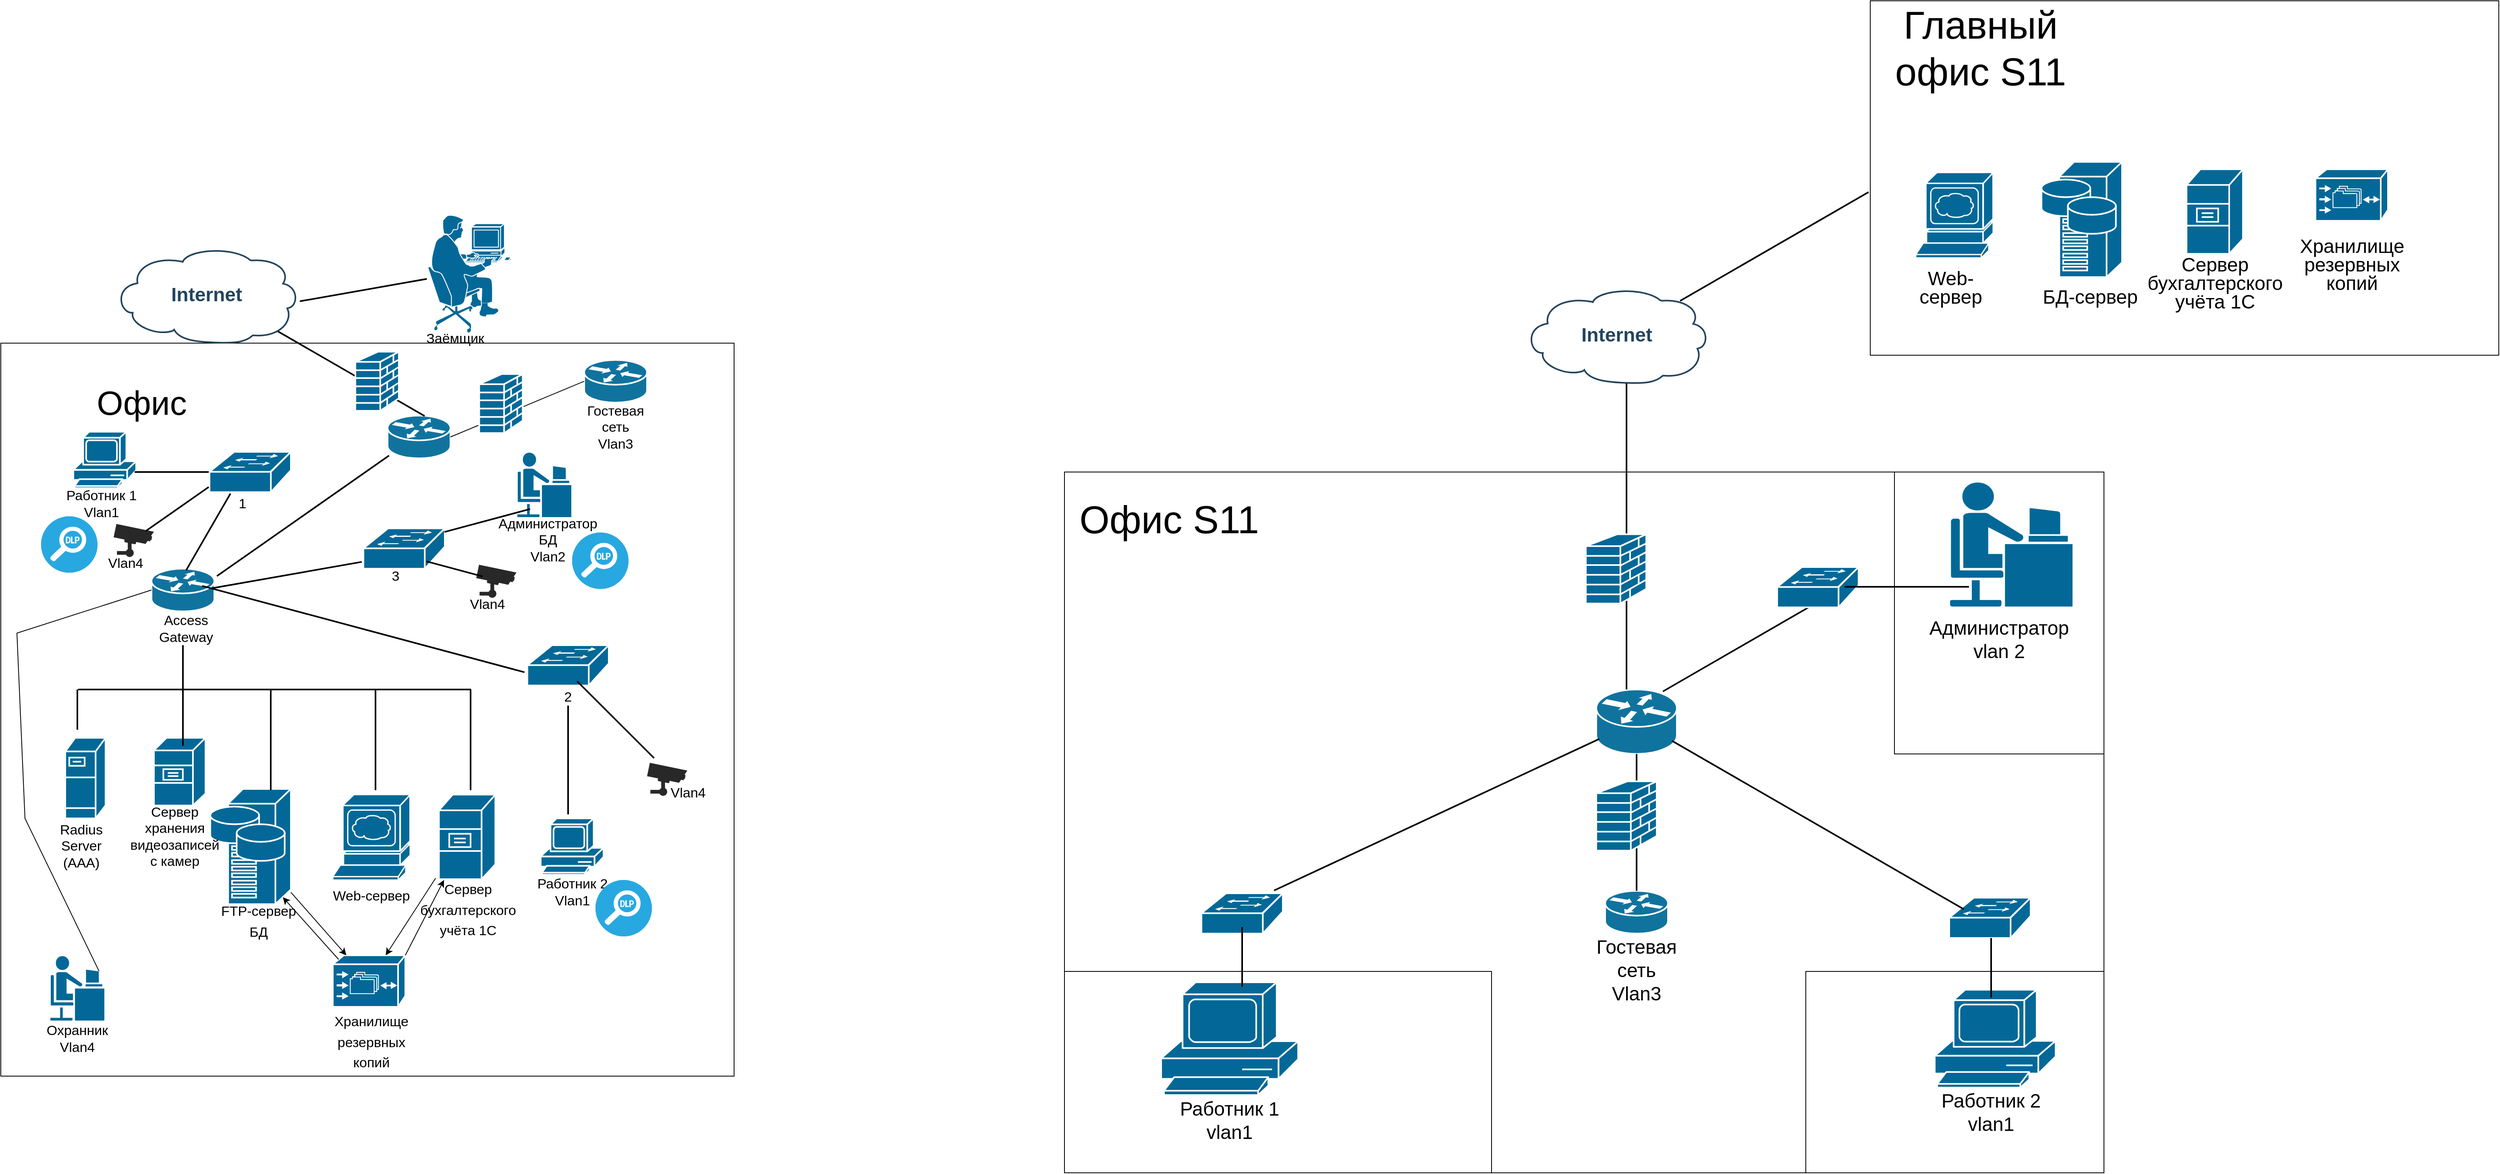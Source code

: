 <mxfile version="21.2.9" type="github">
  <diagram id="6a731a19-8d31-9384-78a2-239565b7b9f0" name="Page-1">
    <mxGraphModel dx="2158" dy="2709" grid="1" gridSize="10" guides="1" tooltips="1" connect="1" arrows="1" fold="1" page="1" pageScale="1" pageWidth="827" pageHeight="1169" background="none" math="0" shadow="0">
      <root>
        <mxCell id="0" />
        <mxCell id="1" parent="0" />
        <mxCell id="lP0xC-G9esosrG4WnK02-2211" value="" style="rounded=0;whiteSpace=wrap;html=1;" vertex="1" parent="1">
          <mxGeometry x="2210" y="530" width="1290" height="870" as="geometry" />
        </mxCell>
        <mxCell id="FBBcUjEUcP34U0jMtz23-2259" value="" style="whiteSpace=wrap;html=1;aspect=fixed;" parent="1" vertex="1">
          <mxGeometry x="890" y="370" width="910" height="910" as="geometry" />
        </mxCell>
        <mxCell id="2109" value="Internet" style="shape=mxgraph.cisco.storage.cloud;html=1;dashed=0;strokeColor=#23445D;fillColor=#ffffff;strokeWidth=2;fontFamily=Helvetica;fontSize=24;fontColor=#23445D;align=center;fontStyle=1" parent="1" vertex="1">
          <mxGeometry x="1030" y="250" width="230" height="120" as="geometry" />
        </mxCell>
        <mxCell id="2138" value="" style="shape=mxgraph.cisco.routers.router;html=1;dashed=0;fillColor=#10739E;strokeColor=#ffffff;strokeWidth=2;verticalLabelPosition=bottom;verticalAlign=top;fontFamily=Helvetica;fontSize=36;fontColor=#FFB366" parent="1" vertex="1">
          <mxGeometry x="1370" y="460" width="78" height="53" as="geometry" />
        </mxCell>
        <mxCell id="FBBcUjEUcP34U0jMtz23-2260" value="&lt;font style=&quot;font-size: 42px;&quot;&gt;Офис&lt;/font&gt;" style="text;html=1;strokeColor=none;fillColor=none;align=center;verticalAlign=middle;whiteSpace=wrap;rounded=0;" parent="1" vertex="1">
          <mxGeometry x="930" y="420" width="270" height="50" as="geometry" />
        </mxCell>
        <mxCell id="FBBcUjEUcP34U0jMtz23-2261" value="&lt;p style=&quot;line-height: 40%;&quot;&gt;&lt;font style=&quot;font-size: 17px;&quot;&gt;FTP-сервер&lt;br&gt;БД&lt;/font&gt;&lt;/p&gt;" style="text;html=1;strokeColor=none;fillColor=none;align=center;verticalAlign=middle;whiteSpace=wrap;rounded=0;fontSize=42;" parent="1" vertex="1">
          <mxGeometry x="1150" y="1050" width="120" height="67" as="geometry" />
        </mxCell>
        <mxCell id="FBBcUjEUcP34U0jMtz23-2262" value="" style="shape=mxgraph.cisco.servers.storage_server;sketch=0;html=1;pointerEvents=1;dashed=0;fillColor=#036897;strokeColor=#ffffff;strokeWidth=2;verticalLabelPosition=bottom;verticalAlign=top;align=center;outlineConnect=0;fontSize=17;" parent="1" vertex="1">
          <mxGeometry x="1150" y="923.5" width="100" height="143" as="geometry" />
        </mxCell>
        <mxCell id="FBBcUjEUcP34U0jMtz23-2263" value="" style="line;strokeWidth=2;direction=south;html=1;fontSize=17;rotation=-60;" parent="1" vertex="1">
          <mxGeometry x="1320" y="303" width="10" height="210" as="geometry" />
        </mxCell>
        <mxCell id="FBBcUjEUcP34U0jMtz23-2264" value="" style="shape=mxgraph.cisco.computers_and_peripherals.pc;sketch=0;html=1;pointerEvents=1;dashed=0;fillColor=#036897;strokeColor=#ffffff;strokeWidth=2;verticalLabelPosition=bottom;verticalAlign=top;align=center;outlineConnect=0;fontSize=17;" parent="1" vertex="1">
          <mxGeometry x="980" y="480" width="78" height="70" as="geometry" />
        </mxCell>
        <mxCell id="FBBcUjEUcP34U0jMtz23-2265" value="Работник 1&lt;br&gt;Vlan1" style="text;html=1;strokeColor=none;fillColor=none;align=center;verticalAlign=middle;whiteSpace=wrap;rounded=0;fontSize=17;" parent="1" vertex="1">
          <mxGeometry x="970" y="555" width="90" height="30" as="geometry" />
        </mxCell>
        <mxCell id="FBBcUjEUcP34U0jMtz23-2269" value="1" style="text;html=1;strokeColor=none;fillColor=none;align=center;verticalAlign=middle;whiteSpace=wrap;rounded=0;fontSize=17;" parent="1" vertex="1">
          <mxGeometry x="1160" y="555" width="60" height="30" as="geometry" />
        </mxCell>
        <mxCell id="FBBcUjEUcP34U0jMtz23-2270" value="Access Gateway" style="text;html=1;strokeColor=none;fillColor=none;align=center;verticalAlign=middle;whiteSpace=wrap;rounded=0;fontSize=17;" parent="1" vertex="1">
          <mxGeometry x="1090" y="710" width="60" height="30" as="geometry" />
        </mxCell>
        <mxCell id="FBBcUjEUcP34U0jMtz23-2271" value="Radius Server (AAA)" style="text;html=1;strokeColor=none;fillColor=none;align=center;verticalAlign=middle;whiteSpace=wrap;rounded=0;fontSize=17;" parent="1" vertex="1">
          <mxGeometry x="960" y="980" width="60" height="30" as="geometry" />
        </mxCell>
        <mxCell id="FBBcUjEUcP34U0jMtz23-2273" value="" style="shape=mxgraph.cisco.servers.fileserver;sketch=0;html=1;pointerEvents=1;dashed=0;fillColor=#036897;strokeColor=#ffffff;strokeWidth=2;verticalLabelPosition=bottom;verticalAlign=top;align=center;outlineConnect=0;fontSize=17;" parent="1" vertex="1">
          <mxGeometry x="970" y="860" width="50" height="100" as="geometry" />
        </mxCell>
        <mxCell id="FBBcUjEUcP34U0jMtz23-2274" value="" style="shape=mxgraph.cisco.computers_and_peripherals.pc;sketch=0;html=1;pointerEvents=1;dashed=0;fillColor=#036897;strokeColor=#ffffff;strokeWidth=2;verticalLabelPosition=bottom;verticalAlign=top;align=center;outlineConnect=0;fontSize=17;" parent="1" vertex="1">
          <mxGeometry x="1560" y="960" width="78" height="70" as="geometry" />
        </mxCell>
        <mxCell id="FBBcUjEUcP34U0jMtz23-2275" value="Работник 2&lt;br&gt;Vlan1" style="text;html=1;strokeColor=none;fillColor=none;align=center;verticalAlign=middle;whiteSpace=wrap;rounded=0;fontSize=17;" parent="1" vertex="1">
          <mxGeometry x="1553.5" y="1036.5" width="91" height="30" as="geometry" />
        </mxCell>
        <mxCell id="FBBcUjEUcP34U0jMtz23-2277" value="" style="line;strokeWidth=2;direction=south;html=1;fontSize=17;rotation=-90;" parent="1" vertex="1">
          <mxGeometry x="1076" y="480" width="60" height="100" as="geometry" />
        </mxCell>
        <mxCell id="FBBcUjEUcP34U0jMtz23-2278" value="" style="line;strokeWidth=2;direction=south;html=1;fontSize=17;rotation=0;" parent="1" vertex="1">
          <mxGeometry x="1111" y="745" width="10" height="55" as="geometry" />
        </mxCell>
        <mxCell id="FBBcUjEUcP34U0jMtz23-2279" value="" style="line;strokeWidth=2;direction=south;html=1;fontSize=17;rotation=-90;" parent="1" vertex="1">
          <mxGeometry x="1224.75" y="556.25" width="10" height="487.5" as="geometry" />
        </mxCell>
        <mxCell id="FBBcUjEUcP34U0jMtz23-2280" value="" style="line;strokeWidth=2;direction=south;html=1;fontSize=17;rotation=0;" parent="1" vertex="1">
          <mxGeometry x="980" y="800" width="10" height="50" as="geometry" />
        </mxCell>
        <mxCell id="FBBcUjEUcP34U0jMtz23-2281" value="" style="line;strokeWidth=2;direction=south;html=1;fontSize=17;rotation=0;" parent="1" vertex="1">
          <mxGeometry x="1220" y="800" width="10" height="125" as="geometry" />
        </mxCell>
        <mxCell id="FBBcUjEUcP34U0jMtz23-2282" value="" style="shape=mxgraph.cisco.routers.router;html=1;dashed=0;fillColor=#10739E;strokeColor=#ffffff;strokeWidth=2;verticalLabelPosition=bottom;verticalAlign=top;fontFamily=Helvetica;fontSize=36;fontColor=#FFB366" parent="1" vertex="1">
          <mxGeometry x="1077" y="650" width="78" height="53" as="geometry" />
        </mxCell>
        <mxCell id="FBBcUjEUcP34U0jMtz23-2286" value="" style="shape=mxgraph.cisco.switches.workgroup_switch;sketch=0;html=1;pointerEvents=1;dashed=0;fillColor=#036897;strokeColor=#ffffff;strokeWidth=2;verticalLabelPosition=bottom;verticalAlign=top;align=center;outlineConnect=0;fontSize=17;" parent="1" vertex="1">
          <mxGeometry x="1149" y="505" width="101" height="50" as="geometry" />
        </mxCell>
        <mxCell id="FBBcUjEUcP34U0jMtz23-2287" value="" style="shape=mxgraph.cisco.switches.workgroup_switch;sketch=0;html=1;pointerEvents=1;dashed=0;fillColor=#036897;strokeColor=#ffffff;strokeWidth=2;verticalLabelPosition=bottom;verticalAlign=top;align=center;outlineConnect=0;fontSize=17;" parent="1" vertex="1">
          <mxGeometry x="1543.5" y="745" width="101" height="50" as="geometry" />
        </mxCell>
        <mxCell id="FBBcUjEUcP34U0jMtz23-2288" value="" style="line;strokeWidth=2;direction=south;html=1;fontSize=17;rotation=0;" parent="1" vertex="1">
          <mxGeometry x="1589" y="820" width="10" height="135" as="geometry" />
        </mxCell>
        <mxCell id="FBBcUjEUcP34U0jMtz23-2290" value="2" style="text;html=1;strokeColor=none;fillColor=none;align=center;verticalAlign=middle;whiteSpace=wrap;rounded=0;fontSize=17;" parent="1" vertex="1">
          <mxGeometry x="1564" y="795" width="60" height="30" as="geometry" />
        </mxCell>
        <mxCell id="FBBcUjEUcP34U0jMtz23-2291" value="" style="line;strokeWidth=2;direction=south;html=1;fontSize=17;rotation=-75;" parent="1" vertex="1">
          <mxGeometry x="1334.92" y="517.96" width="10" height="414.08" as="geometry" />
        </mxCell>
        <mxCell id="FBBcUjEUcP34U0jMtz23-2292" value="" style="line;strokeWidth=2;direction=south;html=1;fontSize=17;rotation=30;" parent="1" vertex="1">
          <mxGeometry x="1142.5" y="549.33" width="10" height="110" as="geometry" />
        </mxCell>
        <mxCell id="FBBcUjEUcP34U0jMtz23-2293" value="" style="line;strokeWidth=2;direction=south;html=1;fontSize=17;rotation=-125;" parent="1" vertex="1">
          <mxGeometry x="1260" y="454" width="10" height="260.81" as="geometry" />
        </mxCell>
        <mxCell id="FBBcUjEUcP34U0jMtz23-2294" value="" style="shape=mxgraph.cisco.people.androgenous_person;sketch=0;html=1;pointerEvents=1;dashed=0;fillColor=#036897;strokeColor=#ffffff;strokeWidth=2;verticalLabelPosition=bottom;verticalAlign=top;align=center;outlineConnect=0;fontSize=17;" parent="1" vertex="1">
          <mxGeometry x="1530" y="505" width="69" height="82" as="geometry" />
        </mxCell>
        <mxCell id="FBBcUjEUcP34U0jMtz23-2295" value="Администратор БД&lt;br&gt;Vlan2" style="text;html=1;strokeColor=none;fillColor=none;align=center;verticalAlign=middle;whiteSpace=wrap;rounded=0;fontSize=17;" parent="1" vertex="1">
          <mxGeometry x="1539" y="600" width="60" height="30" as="geometry" />
        </mxCell>
        <mxCell id="FBBcUjEUcP34U0jMtz23-2296" value="" style="shape=mxgraph.cisco.switches.workgroup_switch;sketch=0;html=1;pointerEvents=1;dashed=0;fillColor=#036897;strokeColor=#ffffff;strokeWidth=2;verticalLabelPosition=bottom;verticalAlign=top;align=center;outlineConnect=0;fontSize=17;" parent="1" vertex="1">
          <mxGeometry x="1340" y="600" width="101" height="50" as="geometry" />
        </mxCell>
        <mxCell id="FBBcUjEUcP34U0jMtz23-2297" value="" style="line;strokeWidth=2;direction=south;html=1;fontSize=17;rotation=75;" parent="1" vertex="1">
          <mxGeometry x="1483.71" y="535.17" width="20" height="110" as="geometry" />
        </mxCell>
        <mxCell id="FBBcUjEUcP34U0jMtz23-2298" value="" style="line;strokeWidth=2;direction=south;html=1;fontSize=17;rotation=80;" parent="1" vertex="1">
          <mxGeometry x="1239.39" y="563.05" width="10" height="190" as="geometry" />
        </mxCell>
        <mxCell id="FBBcUjEUcP34U0jMtz23-2300" value="3" style="text;html=1;strokeColor=none;fillColor=none;align=center;verticalAlign=middle;whiteSpace=wrap;rounded=0;fontSize=17;" parent="1" vertex="1">
          <mxGeometry x="1350" y="645.17" width="60" height="30" as="geometry" />
        </mxCell>
        <mxCell id="FBBcUjEUcP34U0jMtz23-2301" value="" style="shape=mxgraph.cisco.people.pc_man;sketch=0;html=1;pointerEvents=1;dashed=0;fillColor=#036897;strokeColor=#ffffff;strokeWidth=2;verticalLabelPosition=bottom;verticalAlign=top;align=center;outlineConnect=0;fontSize=17;" parent="1" vertex="1">
          <mxGeometry x="1420" y="210" width="104" height="149" as="geometry" />
        </mxCell>
        <mxCell id="FBBcUjEUcP34U0jMtz23-2302" value="Заёмщик" style="text;html=1;strokeColor=none;fillColor=none;align=center;verticalAlign=middle;whiteSpace=wrap;rounded=0;fontSize=17;" parent="1" vertex="1">
          <mxGeometry x="1423.71" y="350" width="60" height="30" as="geometry" />
        </mxCell>
        <mxCell id="FBBcUjEUcP34U0jMtz23-2304" value="" style="line;strokeWidth=2;direction=south;html=1;fontSize=17;rotation=80;" parent="1" vertex="1">
          <mxGeometry x="1334.92" y="224.13" width="10" height="160" as="geometry" />
        </mxCell>
        <mxCell id="FBBcUjEUcP34U0jMtz23-2306" value="&lt;p style=&quot;line-height: 40%;&quot;&gt;&lt;font style=&quot;font-size: 17px;&quot;&gt;Web-сервер&lt;/font&gt;&lt;/p&gt;" style="text;html=1;strokeColor=none;fillColor=none;align=center;verticalAlign=middle;whiteSpace=wrap;rounded=0;fontSize=42;" parent="1" vertex="1">
          <mxGeometry x="1290" y="1018" width="120" height="67" as="geometry" />
        </mxCell>
        <mxCell id="FBBcUjEUcP34U0jMtz23-2307" value="" style="line;strokeWidth=2;direction=south;html=1;fontSize=17;rotation=0;" parent="1" vertex="1">
          <mxGeometry x="1350" y="800" width="10" height="125" as="geometry" />
        </mxCell>
        <mxCell id="FBBcUjEUcP34U0jMtz23-2308" value="" style="shape=mxgraph.cisco.storage.cisco_file_engine;sketch=0;html=1;pointerEvents=1;dashed=0;fillColor=#036897;strokeColor=#ffffff;strokeWidth=2;verticalLabelPosition=bottom;verticalAlign=top;align=center;outlineConnect=0;fontSize=17;" parent="1" vertex="1">
          <mxGeometry x="1302" y="1130" width="90" height="64" as="geometry" />
        </mxCell>
        <mxCell id="FBBcUjEUcP34U0jMtz23-2309" value="&lt;p style=&quot;line-height: 40%;&quot;&gt;&lt;span style=&quot;font-size: 17px;&quot;&gt;Хранилище резервных копий&lt;/span&gt;&lt;/p&gt;" style="text;html=1;strokeColor=none;fillColor=none;align=center;verticalAlign=middle;whiteSpace=wrap;rounded=0;fontSize=42;" parent="1" vertex="1">
          <mxGeometry x="1290" y="1200" width="120" height="67" as="geometry" />
        </mxCell>
        <mxCell id="FBBcUjEUcP34U0jMtz23-2310" value="" style="shape=mxgraph.cisco.servers.www_server;sketch=0;html=1;pointerEvents=1;dashed=0;fillColor=#036897;strokeColor=#ffffff;strokeWidth=2;verticalLabelPosition=bottom;verticalAlign=top;align=center;outlineConnect=0;fontSize=17;" parent="1" vertex="1">
          <mxGeometry x="1302" y="930.5" width="96" height="106" as="geometry" />
        </mxCell>
        <mxCell id="FBBcUjEUcP34U0jMtz23-2311" value="" style="shape=mxgraph.cisco.servers.file_server;sketch=0;html=1;pointerEvents=1;dashed=0;fillColor=#036897;strokeColor=#ffffff;strokeWidth=2;verticalLabelPosition=bottom;verticalAlign=top;align=center;outlineConnect=0;fontSize=17;" parent="1" vertex="1">
          <mxGeometry x="1433.71" y="930.5" width="70" height="105" as="geometry" />
        </mxCell>
        <mxCell id="FBBcUjEUcP34U0jMtz23-2312" value="&lt;p style=&quot;line-height: 40%;&quot;&gt;&lt;font style=&quot;font-size: 17px;&quot;&gt;Сервер бухгалтерского учёта 1С&lt;/font&gt;&lt;/p&gt;" style="text;html=1;strokeColor=none;fillColor=none;align=center;verticalAlign=middle;whiteSpace=wrap;rounded=0;fontSize=42;" parent="1" vertex="1">
          <mxGeometry x="1410" y="1036.5" width="120" height="67" as="geometry" />
        </mxCell>
        <mxCell id="FBBcUjEUcP34U0jMtz23-2313" value="" style="line;strokeWidth=2;direction=south;html=1;fontSize=17;rotation=0;" parent="1" vertex="1">
          <mxGeometry x="1468" y="800" width="10" height="125" as="geometry" />
        </mxCell>
        <mxCell id="FBBcUjEUcP34U0jMtz23-2318" value="" style="endArrow=classic;html=1;rounded=0;fontSize=17;exitX=0.08;exitY=0.08;exitDx=0;exitDy=0;exitPerimeter=0;entryX=0.9;entryY=0.94;entryDx=0;entryDy=0;entryPerimeter=0;" parent="1" source="FBBcUjEUcP34U0jMtz23-2308" target="FBBcUjEUcP34U0jMtz23-2262" edge="1">
          <mxGeometry width="50" height="50" relative="1" as="geometry">
            <mxPoint x="1220" y="960" as="sourcePoint" />
            <mxPoint x="1270" y="910" as="targetPoint" />
          </mxGeometry>
        </mxCell>
        <mxCell id="FBBcUjEUcP34U0jMtz23-2319" value="" style="endArrow=classic;html=1;rounded=0;fontSize=17;" parent="1" source="FBBcUjEUcP34U0jMtz23-2262" target="FBBcUjEUcP34U0jMtz23-2308" edge="1">
          <mxGeometry width="50" height="50" relative="1" as="geometry">
            <mxPoint x="1319.2" y="1145.12" as="sourcePoint" />
            <mxPoint x="1250.0" y="1067.92" as="targetPoint" />
          </mxGeometry>
        </mxCell>
        <mxCell id="FBBcUjEUcP34U0jMtz23-2321" value="" style="endArrow=classic;html=1;rounded=0;fontSize=17;exitX=1;exitY=0;exitDx=0;exitDy=0;exitPerimeter=0;entryX=0.25;entryY=0;entryDx=0;entryDy=0;" parent="1" source="FBBcUjEUcP34U0jMtz23-2308" target="FBBcUjEUcP34U0jMtz23-2312" edge="1">
          <mxGeometry width="50" height="50" relative="1" as="geometry">
            <mxPoint x="1220" y="960" as="sourcePoint" />
            <mxPoint x="1270" y="910" as="targetPoint" />
          </mxGeometry>
        </mxCell>
        <mxCell id="FBBcUjEUcP34U0jMtz23-2322" value="" style="endArrow=classic;html=1;rounded=0;fontSize=17;exitX=0.163;exitY=-0.034;exitDx=0;exitDy=0;exitPerimeter=0;" parent="1" source="FBBcUjEUcP34U0jMtz23-2312" target="FBBcUjEUcP34U0jMtz23-2308" edge="1">
          <mxGeometry width="50" height="50" relative="1" as="geometry">
            <mxPoint x="1220" y="960" as="sourcePoint" />
            <mxPoint x="1380" y="1120" as="targetPoint" />
          </mxGeometry>
        </mxCell>
        <mxCell id="TevSWxWTR0fjXybaBGyr-2138" value="" style="shape=mxgraph.cisco.security.firewall;sketch=0;html=1;pointerEvents=1;dashed=0;fillColor=#036897;strokeColor=#ffffff;strokeWidth=2;verticalLabelPosition=bottom;verticalAlign=top;align=center;outlineConnect=0;" parent="1" vertex="1">
          <mxGeometry x="1330" y="380.67" width="54" height="73.33" as="geometry" />
        </mxCell>
        <mxCell id="TevSWxWTR0fjXybaBGyr-2139" value="" style="shape=mxgraph.cisco.routers.router;html=1;dashed=0;fillColor=#10739E;strokeColor=#ffffff;strokeWidth=2;verticalLabelPosition=bottom;verticalAlign=top;fontFamily=Helvetica;fontSize=36;fontColor=#FFB366" parent="1" vertex="1">
          <mxGeometry x="1614" y="390.83" width="78" height="53" as="geometry" />
        </mxCell>
        <mxCell id="TevSWxWTR0fjXybaBGyr-2140" value="Гостевая сеть&lt;br&gt;Vlan3" style="text;html=1;strokeColor=none;fillColor=none;align=center;verticalAlign=middle;whiteSpace=wrap;rounded=0;fontSize=17;" parent="1" vertex="1">
          <mxGeometry x="1608" y="460" width="90" height="30" as="geometry" />
        </mxCell>
        <mxCell id="TevSWxWTR0fjXybaBGyr-2142" value="" style="endArrow=none;html=1;rounded=0;entryX=0;entryY=0.5;entryDx=0;entryDy=0;entryPerimeter=0;exitX=1;exitY=0.5;exitDx=0;exitDy=0;exitPerimeter=0;" parent="1" source="2138" target="TevSWxWTR0fjXybaBGyr-2139" edge="1">
          <mxGeometry width="50" height="50" relative="1" as="geometry">
            <mxPoint x="1200" y="700" as="sourcePoint" />
            <mxPoint x="1250" y="650" as="targetPoint" />
          </mxGeometry>
        </mxCell>
        <mxCell id="TevSWxWTR0fjXybaBGyr-2143" value="" style="shape=mxgraph.cisco.people.androgenous_person;sketch=0;html=1;pointerEvents=1;dashed=0;fillColor=#036897;strokeColor=#ffffff;strokeWidth=2;verticalLabelPosition=bottom;verticalAlign=top;align=center;outlineConnect=0;" parent="1" vertex="1">
          <mxGeometry x="950.5" y="1130" width="69" height="82" as="geometry" />
        </mxCell>
        <mxCell id="TevSWxWTR0fjXybaBGyr-2144" value="Охранник&lt;br&gt;Vlan4" style="text;html=1;strokeColor=none;fillColor=none;align=center;verticalAlign=middle;whiteSpace=wrap;rounded=0;fontSize=17;" parent="1" vertex="1">
          <mxGeometry x="940" y="1218.5" width="90" height="30" as="geometry" />
        </mxCell>
        <mxCell id="TevSWxWTR0fjXybaBGyr-2145" value="" style="fillColor=#28A8E0;verticalLabelPosition=bottom;sketch=0;html=1;strokeColor=#ffffff;verticalAlign=top;align=center;points=[[0.145,0.145,0],[0.5,0,0],[0.855,0.145,0],[1,0.5,0],[0.855,0.855,0],[0.5,1,0],[0.145,0.855,0],[0,0.5,0]];pointerEvents=1;shape=mxgraph.cisco_safe.compositeIcon;bgIcon=ellipse;resIcon=mxgraph.cisco_safe.capability.data_loss_prevention;" parent="1" vertex="1">
          <mxGeometry x="940" y="585" width="70" height="70" as="geometry" />
        </mxCell>
        <mxCell id="TevSWxWTR0fjXybaBGyr-2146" value="" style="fillColor=#28A8E0;verticalLabelPosition=bottom;sketch=0;html=1;strokeColor=#ffffff;verticalAlign=top;align=center;points=[[0.145,0.145,0],[0.5,0,0],[0.855,0.145,0],[1,0.5,0],[0.855,0.855,0],[0.5,1,0],[0.145,0.855,0],[0,0.5,0]];pointerEvents=1;shape=mxgraph.cisco_safe.compositeIcon;bgIcon=ellipse;resIcon=mxgraph.cisco_safe.capability.data_loss_prevention;" parent="1" vertex="1">
          <mxGeometry x="1599" y="605.17" width="70" height="70" as="geometry" />
        </mxCell>
        <mxCell id="TevSWxWTR0fjXybaBGyr-2147" value="" style="fillColor=#28A8E0;verticalLabelPosition=bottom;sketch=0;html=1;strokeColor=#ffffff;verticalAlign=top;align=center;points=[[0.145,0.145,0],[0.5,0,0],[0.855,0.145,0],[1,0.5,0],[0.855,0.855,0],[0.5,1,0],[0.145,0.855,0],[0,0.5,0]];pointerEvents=1;shape=mxgraph.cisco_safe.compositeIcon;bgIcon=ellipse;resIcon=mxgraph.cisco_safe.capability.data_loss_prevention;" parent="1" vertex="1">
          <mxGeometry x="1628" y="1036.5" width="70" height="70" as="geometry" />
        </mxCell>
        <mxCell id="TevSWxWTR0fjXybaBGyr-2148" value="" style="verticalLabelPosition=bottom;sketch=0;html=1;fillColor=#282828;strokeColor=none;verticalAlign=top;pointerEvents=1;align=center;shape=mxgraph.cisco_safe.technology_icons.icon10;" parent="1" vertex="1">
          <mxGeometry x="1030" y="594.5" width="50" height="41" as="geometry" />
        </mxCell>
        <mxCell id="TevSWxWTR0fjXybaBGyr-2149" value="" style="verticalLabelPosition=bottom;sketch=0;html=1;fillColor=#282828;strokeColor=none;verticalAlign=top;pointerEvents=1;align=center;shape=mxgraph.cisco_safe.technology_icons.icon10;" parent="1" vertex="1">
          <mxGeometry x="1692" y="891.04" width="50" height="41" as="geometry" />
        </mxCell>
        <mxCell id="TevSWxWTR0fjXybaBGyr-2150" value="" style="verticalLabelPosition=bottom;sketch=0;html=1;fillColor=#282828;strokeColor=none;verticalAlign=top;pointerEvents=1;align=center;shape=mxgraph.cisco_safe.technology_icons.icon10;" parent="1" vertex="1">
          <mxGeometry x="1480" y="645.17" width="50" height="41" as="geometry" />
        </mxCell>
        <mxCell id="TevSWxWTR0fjXybaBGyr-2152" value="" style="shape=mxgraph.cisco.servers.file_server;sketch=0;html=1;pointerEvents=1;dashed=0;fillColor=#036897;strokeColor=#ffffff;strokeWidth=2;verticalLabelPosition=bottom;verticalAlign=top;align=center;outlineConnect=0;" parent="1" vertex="1">
          <mxGeometry x="1080" y="860" width="64" height="84" as="geometry" />
        </mxCell>
        <mxCell id="TevSWxWTR0fjXybaBGyr-2153" value="Сервер хранения видеозаписей с камер" style="text;html=1;strokeColor=none;fillColor=none;align=center;verticalAlign=middle;whiteSpace=wrap;rounded=0;fontSize=17;" parent="1" vertex="1">
          <mxGeometry x="1076" y="968" width="60" height="30" as="geometry" />
        </mxCell>
        <mxCell id="TevSWxWTR0fjXybaBGyr-2155" value="" style="line;strokeWidth=2;direction=south;html=1;fontSize=17;rotation=-45;" parent="1" vertex="1">
          <mxGeometry x="1648" y="770" width="10" height="135" as="geometry" />
        </mxCell>
        <mxCell id="TevSWxWTR0fjXybaBGyr-2156" value="" style="line;strokeWidth=2;direction=south;html=1;fontSize=17;rotation=-75;" parent="1" vertex="1">
          <mxGeometry x="1448" y="614.34" width="10" height="71.83" as="geometry" />
        </mxCell>
        <mxCell id="TevSWxWTR0fjXybaBGyr-2157" value="" style="line;strokeWidth=2;direction=south;html=1;fontSize=17;rotation=-125;" parent="1" vertex="1">
          <mxGeometry x="1104" y="528.36" width="10" height="95.17" as="geometry" />
        </mxCell>
        <mxCell id="TevSWxWTR0fjXybaBGyr-2158" value="" style="line;strokeWidth=2;direction=south;html=1;fontSize=17;rotation=0;" parent="1" vertex="1">
          <mxGeometry x="1111" y="800" width="10" height="70" as="geometry" />
        </mxCell>
        <mxCell id="TevSWxWTR0fjXybaBGyr-2160" value="Vlan4" style="text;html=1;strokeColor=none;fillColor=none;align=center;verticalAlign=middle;whiteSpace=wrap;rounded=0;fontSize=17;" parent="1" vertex="1">
          <mxGeometry x="1000" y="629.33" width="90" height="30" as="geometry" />
        </mxCell>
        <mxCell id="TevSWxWTR0fjXybaBGyr-2162" value="Vlan4" style="text;html=1;strokeColor=none;fillColor=none;align=center;verticalAlign=middle;whiteSpace=wrap;rounded=0;fontSize=17;" parent="1" vertex="1">
          <mxGeometry x="1449" y="680" width="90" height="30" as="geometry" />
        </mxCell>
        <mxCell id="TevSWxWTR0fjXybaBGyr-2163" value="Vlan4" style="text;html=1;strokeColor=none;fillColor=none;align=center;verticalAlign=middle;whiteSpace=wrap;rounded=0;fontSize=17;" parent="1" vertex="1">
          <mxGeometry x="1698" y="914" width="90" height="30" as="geometry" />
        </mxCell>
        <mxCell id="TevSWxWTR0fjXybaBGyr-2164" value="" style="endArrow=none;html=1;rounded=0;exitX=0.89;exitY=0.24;exitDx=0;exitDy=0;exitPerimeter=0;entryX=0;entryY=0.5;entryDx=0;entryDy=0;entryPerimeter=0;" parent="1" source="TevSWxWTR0fjXybaBGyr-2143" target="FBBcUjEUcP34U0jMtz23-2282" edge="1">
          <mxGeometry width="50" height="50" relative="1" as="geometry">
            <mxPoint x="1190" y="1140" as="sourcePoint" />
            <mxPoint x="1240" y="1090" as="targetPoint" />
            <Array as="points">
              <mxPoint x="920" y="960" />
              <mxPoint x="910" y="730" />
            </Array>
          </mxGeometry>
        </mxCell>
        <mxCell id="TevSWxWTR0fjXybaBGyr-2165" value="" style="shape=mxgraph.cisco.security.firewall;sketch=0;html=1;pointerEvents=1;dashed=0;fillColor=#036897;strokeColor=#ffffff;strokeWidth=2;verticalLabelPosition=bottom;verticalAlign=top;align=center;outlineConnect=0;" parent="1" vertex="1">
          <mxGeometry x="1483.71" y="408.34" width="54" height="73.33" as="geometry" />
        </mxCell>
        <mxCell id="lP0xC-G9esosrG4WnK02-2212" value="&lt;font style=&quot;font-size: 48px;&quot;&gt;Офис S11&lt;/font&gt;" style="text;html=1;strokeColor=none;fillColor=none;align=center;verticalAlign=middle;whiteSpace=wrap;rounded=0;" vertex="1" parent="1">
          <mxGeometry x="2210" y="530.0" width="260" height="117.83" as="geometry" />
        </mxCell>
        <mxCell id="lP0xC-G9esosrG4WnK02-2213" value="" style="shape=mxgraph.cisco.routers.router;html=1;dashed=0;fillColor=#10739E;strokeColor=#ffffff;strokeWidth=2;verticalLabelPosition=bottom;verticalAlign=top;fontFamily=Helvetica;fontSize=36;fontColor=#FFB366" vertex="1" parent="1">
          <mxGeometry x="2870" y="800" width="100" height="80" as="geometry" />
        </mxCell>
        <mxCell id="lP0xC-G9esosrG4WnK02-2214" value="" style="rounded=0;whiteSpace=wrap;html=1;" vertex="1" parent="1">
          <mxGeometry x="2210" y="1150" width="530" height="250" as="geometry" />
        </mxCell>
        <mxCell id="lP0xC-G9esosrG4WnK02-2216" value="" style="rounded=0;whiteSpace=wrap;html=1;" vertex="1" parent="1">
          <mxGeometry x="3130" y="1150" width="370" height="250" as="geometry" />
        </mxCell>
        <mxCell id="lP0xC-G9esosrG4WnK02-2217" value="" style="shape=mxgraph.cisco.computers_and_peripherals.pc;sketch=0;html=1;pointerEvents=1;dashed=0;fillColor=#036897;strokeColor=#ffffff;strokeWidth=2;verticalLabelPosition=bottom;verticalAlign=top;align=center;outlineConnect=0;fontSize=17;" vertex="1" parent="1">
          <mxGeometry x="2330" y="1163.5" width="170" height="140" as="geometry" />
        </mxCell>
        <mxCell id="lP0xC-G9esosrG4WnK02-2218" value="" style="shape=mxgraph.cisco.computers_and_peripherals.pc;sketch=0;html=1;pointerEvents=1;dashed=0;fillColor=#036897;strokeColor=#ffffff;strokeWidth=2;verticalLabelPosition=bottom;verticalAlign=top;align=center;outlineConnect=0;fontSize=17;" vertex="1" parent="1">
          <mxGeometry x="3290" y="1172.75" width="150" height="121.5" as="geometry" />
        </mxCell>
        <mxCell id="lP0xC-G9esosrG4WnK02-2220" value="&lt;font style=&quot;font-size: 24px;&quot;&gt;Работник 1&lt;br&gt;vlan1&lt;br&gt;&lt;/font&gt;" style="text;html=1;strokeColor=none;fillColor=none;align=center;verticalAlign=middle;whiteSpace=wrap;rounded=0;" vertex="1" parent="1">
          <mxGeometry x="2335" y="1320" width="160" height="30" as="geometry" />
        </mxCell>
        <mxCell id="lP0xC-G9esosrG4WnK02-2224" value="" style="shape=mxgraph.cisco.routers.router;html=1;dashed=0;fillColor=#10739E;strokeColor=#ffffff;strokeWidth=2;verticalLabelPosition=bottom;verticalAlign=top;fontFamily=Helvetica;fontSize=36;fontColor=#FFB366" vertex="1" parent="1">
          <mxGeometry x="2881" y="1050" width="78" height="53" as="geometry" />
        </mxCell>
        <mxCell id="lP0xC-G9esosrG4WnK02-2226" value="" style="line;strokeWidth=2;direction=south;html=1;fontSize=17;rotation=0;" vertex="1" parent="1">
          <mxGeometry x="2915" y="880" width="10" height="170" as="geometry" />
        </mxCell>
        <mxCell id="lP0xC-G9esosrG4WnK02-2229" value="&lt;font style=&quot;font-size: 24px;&quot;&gt;Гостевая сеть&lt;br&gt;Vlan3&lt;/font&gt;" style="text;html=1;strokeColor=none;fillColor=none;align=center;verticalAlign=middle;whiteSpace=wrap;rounded=0;fontSize=17;" vertex="1" parent="1">
          <mxGeometry x="2875" y="1133.5" width="90" height="30" as="geometry" />
        </mxCell>
        <mxCell id="lP0xC-G9esosrG4WnK02-2230" value="&lt;font style=&quot;font-size: 24px;&quot;&gt;Работник 2&lt;br&gt;vlan1&lt;br&gt;&lt;/font&gt;" style="text;html=1;strokeColor=none;fillColor=none;align=center;verticalAlign=middle;whiteSpace=wrap;rounded=0;" vertex="1" parent="1">
          <mxGeometry x="3280" y="1310" width="160" height="30" as="geometry" />
        </mxCell>
        <mxCell id="lP0xC-G9esosrG4WnK02-2232" value="" style="shape=mxgraph.cisco.switches.workgroup_switch;sketch=0;html=1;pointerEvents=1;dashed=0;fillColor=#036897;strokeColor=#ffffff;strokeWidth=2;verticalLabelPosition=bottom;verticalAlign=top;align=center;outlineConnect=0;fontSize=17;" vertex="1" parent="1">
          <mxGeometry x="3308" y="1058.5" width="101" height="50" as="geometry" />
        </mxCell>
        <mxCell id="lP0xC-G9esosrG4WnK02-2233" value="" style="shape=mxgraph.cisco.switches.workgroup_switch;sketch=0;html=1;pointerEvents=1;dashed=0;fillColor=#036897;strokeColor=#ffffff;strokeWidth=2;verticalLabelPosition=bottom;verticalAlign=top;align=center;outlineConnect=0;fontSize=17;" vertex="1" parent="1">
          <mxGeometry x="2380" y="1053" width="101" height="50" as="geometry" />
        </mxCell>
        <mxCell id="lP0xC-G9esosrG4WnK02-2234" value="" style="line;strokeWidth=2;direction=south;html=1;fontSize=17;rotation=-60;" vertex="1" parent="1">
          <mxGeometry x="3140" y="759.23" width="10" height="418.04" as="geometry" />
        </mxCell>
        <mxCell id="lP0xC-G9esosrG4WnK02-2236" value="" style="line;strokeWidth=2;direction=south;html=1;fontSize=17;rotation=65;" vertex="1" parent="1">
          <mxGeometry x="2666.89" y="732.92" width="10" height="445.1" as="geometry" />
        </mxCell>
        <mxCell id="lP0xC-G9esosrG4WnK02-2238" value="" style="shape=mxgraph.cisco.security.firewall;sketch=0;html=1;pointerEvents=1;dashed=0;fillColor=#036897;strokeColor=#ffffff;strokeWidth=2;verticalLabelPosition=bottom;verticalAlign=top;align=center;outlineConnect=0;" vertex="1" parent="1">
          <mxGeometry x="2870" y="914" width="75" height="86" as="geometry" />
        </mxCell>
        <mxCell id="lP0xC-G9esosrG4WnK02-2239" value="" style="line;strokeWidth=2;direction=south;html=1;fontSize=17;rotation=0;" vertex="1" parent="1">
          <mxGeometry x="2425.5" y="1095" width="10" height="74" as="geometry" />
        </mxCell>
        <mxCell id="lP0xC-G9esosrG4WnK02-2241" value="" style="line;strokeWidth=2;direction=south;html=1;fontSize=17;rotation=0;" vertex="1" parent="1">
          <mxGeometry x="3355" y="1108.5" width="10" height="74" as="geometry" />
        </mxCell>
        <mxCell id="lP0xC-G9esosrG4WnK02-2242" value="" style="rounded=0;whiteSpace=wrap;html=1;" vertex="1" parent="1">
          <mxGeometry x="3240" y="530" width="260" height="350" as="geometry" />
        </mxCell>
        <mxCell id="lP0xC-G9esosrG4WnK02-2243" value="" style="shape=mxgraph.cisco.people.androgenous_person;sketch=0;html=1;pointerEvents=1;dashed=0;fillColor=#036897;strokeColor=#ffffff;strokeWidth=2;verticalLabelPosition=bottom;verticalAlign=top;align=center;outlineConnect=0;fontSize=17;" vertex="1" parent="1">
          <mxGeometry x="3308" y="542" width="154" height="156" as="geometry" />
        </mxCell>
        <mxCell id="lP0xC-G9esosrG4WnK02-2245" value="&lt;font style=&quot;font-size: 24px;&quot;&gt;Администратор vlan 2&lt;br&gt;&lt;/font&gt;" style="text;html=1;strokeColor=none;fillColor=none;align=center;verticalAlign=middle;whiteSpace=wrap;rounded=0;" vertex="1" parent="1">
          <mxGeometry x="3290" y="723.05" width="160" height="30" as="geometry" />
        </mxCell>
        <mxCell id="lP0xC-G9esosrG4WnK02-2246" value="" style="line;strokeWidth=2;direction=south;html=1;fontSize=17;rotation=60;" vertex="1" parent="1">
          <mxGeometry x="3038.54" y="644.93" width="10" height="210" as="geometry" />
        </mxCell>
        <mxCell id="lP0xC-G9esosrG4WnK02-2247" value="" style="shape=mxgraph.cisco.switches.workgroup_switch;sketch=0;html=1;pointerEvents=1;dashed=0;fillColor=#036897;strokeColor=#ffffff;strokeWidth=2;verticalLabelPosition=bottom;verticalAlign=top;align=center;outlineConnect=0;fontSize=17;" vertex="1" parent="1">
          <mxGeometry x="3094.5" y="648" width="101" height="50" as="geometry" />
        </mxCell>
        <mxCell id="lP0xC-G9esosrG4WnK02-2250" value="" style="line;strokeWidth=2;direction=south;html=1;fontSize=17;rotation=-90;" vertex="1" parent="1">
          <mxGeometry x="3250.25" y="595.25" width="10" height="154.5" as="geometry" />
        </mxCell>
        <mxCell id="lP0xC-G9esosrG4WnK02-2251" value="Internet" style="shape=mxgraph.cisco.storage.cloud;html=1;dashed=0;strokeColor=#23445D;fillColor=#ffffff;strokeWidth=2;fontFamily=Helvetica;fontSize=24;fontColor=#23445D;align=center;fontStyle=1" vertex="1" parent="1">
          <mxGeometry x="2780" y="300" width="230" height="120" as="geometry" />
        </mxCell>
        <mxCell id="lP0xC-G9esosrG4WnK02-2253" value="" style="line;strokeWidth=2;direction=south;html=1;fontSize=17;rotation=0;" vertex="1" parent="1">
          <mxGeometry x="2902.5" y="420" width="10" height="380" as="geometry" />
        </mxCell>
        <mxCell id="lP0xC-G9esosrG4WnK02-2254" value="" style="shape=mxgraph.cisco.security.firewall;sketch=0;html=1;pointerEvents=1;dashed=0;fillColor=#036897;strokeColor=#ffffff;strokeWidth=2;verticalLabelPosition=bottom;verticalAlign=top;align=center;outlineConnect=0;" vertex="1" parent="1">
          <mxGeometry x="2857" y="607.26" width="75" height="86" as="geometry" />
        </mxCell>
        <mxCell id="lP0xC-G9esosrG4WnK02-2255" value="" style="rounded=0;whiteSpace=wrap;html=1;" vertex="1" parent="1">
          <mxGeometry x="3210" y="-55" width="780" height="440" as="geometry" />
        </mxCell>
        <mxCell id="lP0xC-G9esosrG4WnK02-2256" value="" style="shape=mxgraph.cisco.servers.www_server;sketch=0;html=1;pointerEvents=1;dashed=0;fillColor=#036897;strokeColor=#ffffff;strokeWidth=2;verticalLabelPosition=bottom;verticalAlign=top;align=center;outlineConnect=0;fontSize=17;" vertex="1" parent="1">
          <mxGeometry x="3266.5" y="158.17" width="96" height="106" as="geometry" />
        </mxCell>
        <mxCell id="lP0xC-G9esosrG4WnK02-2257" value="&lt;p style=&quot;line-height: 40%;&quot;&gt;&lt;font style=&quot;font-size: 24px;&quot;&gt;Web-сервер&lt;/font&gt;&lt;/p&gt;" style="text;html=1;strokeColor=none;fillColor=none;align=center;verticalAlign=middle;whiteSpace=wrap;rounded=0;fontSize=42;" vertex="1" parent="1">
          <mxGeometry x="3250.25" y="264.17" width="120" height="67" as="geometry" />
        </mxCell>
        <mxCell id="lP0xC-G9esosrG4WnK02-2258" value="" style="shape=mxgraph.cisco.servers.storage_server;sketch=0;html=1;pointerEvents=1;dashed=0;fillColor=#036897;strokeColor=#ffffff;strokeWidth=2;verticalLabelPosition=bottom;verticalAlign=top;align=center;outlineConnect=0;fontSize=17;" vertex="1" parent="1">
          <mxGeometry x="3422.5" y="145.0" width="100" height="143" as="geometry" />
        </mxCell>
        <mxCell id="lP0xC-G9esosrG4WnK02-2259" value="&lt;p style=&quot;line-height: 40%;&quot;&gt;&lt;font style=&quot;font-size: 24px;&quot;&gt;БД-сервер&lt;/font&gt;&lt;/p&gt;" style="text;html=1;strokeColor=none;fillColor=none;align=center;verticalAlign=middle;whiteSpace=wrap;rounded=0;fontSize=42;" vertex="1" parent="1">
          <mxGeometry x="3422.5" y="276.5" width="120" height="67" as="geometry" />
        </mxCell>
        <mxCell id="lP0xC-G9esosrG4WnK02-2260" value="" style="shape=mxgraph.cisco.servers.file_server;sketch=0;html=1;pointerEvents=1;dashed=0;fillColor=#036897;strokeColor=#ffffff;strokeWidth=2;verticalLabelPosition=bottom;verticalAlign=top;align=center;outlineConnect=0;fontSize=17;" vertex="1" parent="1">
          <mxGeometry x="3602.5" y="154.17" width="70" height="105" as="geometry" />
        </mxCell>
        <mxCell id="lP0xC-G9esosrG4WnK02-2261" value="&lt;p style=&quot;line-height: 40%;&quot;&gt;&lt;font style=&quot;font-size: 24px;&quot;&gt;Сервер бухгалтерского учёта 1С&lt;/font&gt;&lt;/p&gt;" style="text;html=1;strokeColor=none;fillColor=none;align=center;verticalAlign=middle;whiteSpace=wrap;rounded=0;fontSize=42;" vertex="1" parent="1">
          <mxGeometry x="3577.5" y="259.17" width="120" height="67" as="geometry" />
        </mxCell>
        <mxCell id="lP0xC-G9esosrG4WnK02-2262" value="" style="shape=mxgraph.cisco.storage.cisco_file_engine;sketch=0;html=1;pointerEvents=1;dashed=0;fillColor=#036897;strokeColor=#ffffff;strokeWidth=2;verticalLabelPosition=bottom;verticalAlign=top;align=center;outlineConnect=0;fontSize=17;" vertex="1" parent="1">
          <mxGeometry x="3762.5" y="154.17" width="90" height="64" as="geometry" />
        </mxCell>
        <mxCell id="lP0xC-G9esosrG4WnK02-2263" value="&lt;p style=&quot;line-height: 40%;&quot;&gt;&lt;font style=&quot;font-size: 24px;&quot;&gt;Хранилище резервных копий&lt;/font&gt;&lt;/p&gt;" style="text;html=1;strokeColor=none;fillColor=none;align=center;verticalAlign=middle;whiteSpace=wrap;rounded=0;fontSize=42;" vertex="1" parent="1">
          <mxGeometry x="3747.5" y="236.0" width="120" height="67" as="geometry" />
        </mxCell>
        <mxCell id="lP0xC-G9esosrG4WnK02-2264" value="&lt;font style=&quot;font-size: 48px;&quot;&gt;Главный офис S11&lt;/font&gt;" style="text;html=1;strokeColor=none;fillColor=none;align=center;verticalAlign=middle;whiteSpace=wrap;rounded=0;" vertex="1" parent="1">
          <mxGeometry x="3216.5" y="-55" width="260" height="117.83" as="geometry" />
        </mxCell>
        <mxCell id="lP0xC-G9esosrG4WnK02-2265" value="" style="line;strokeWidth=2;direction=south;html=1;fontSize=17;rotation=60;" vertex="1" parent="1">
          <mxGeometry x="3085.98" y="115" width="10" height="270" as="geometry" />
        </mxCell>
      </root>
    </mxGraphModel>
  </diagram>
</mxfile>
